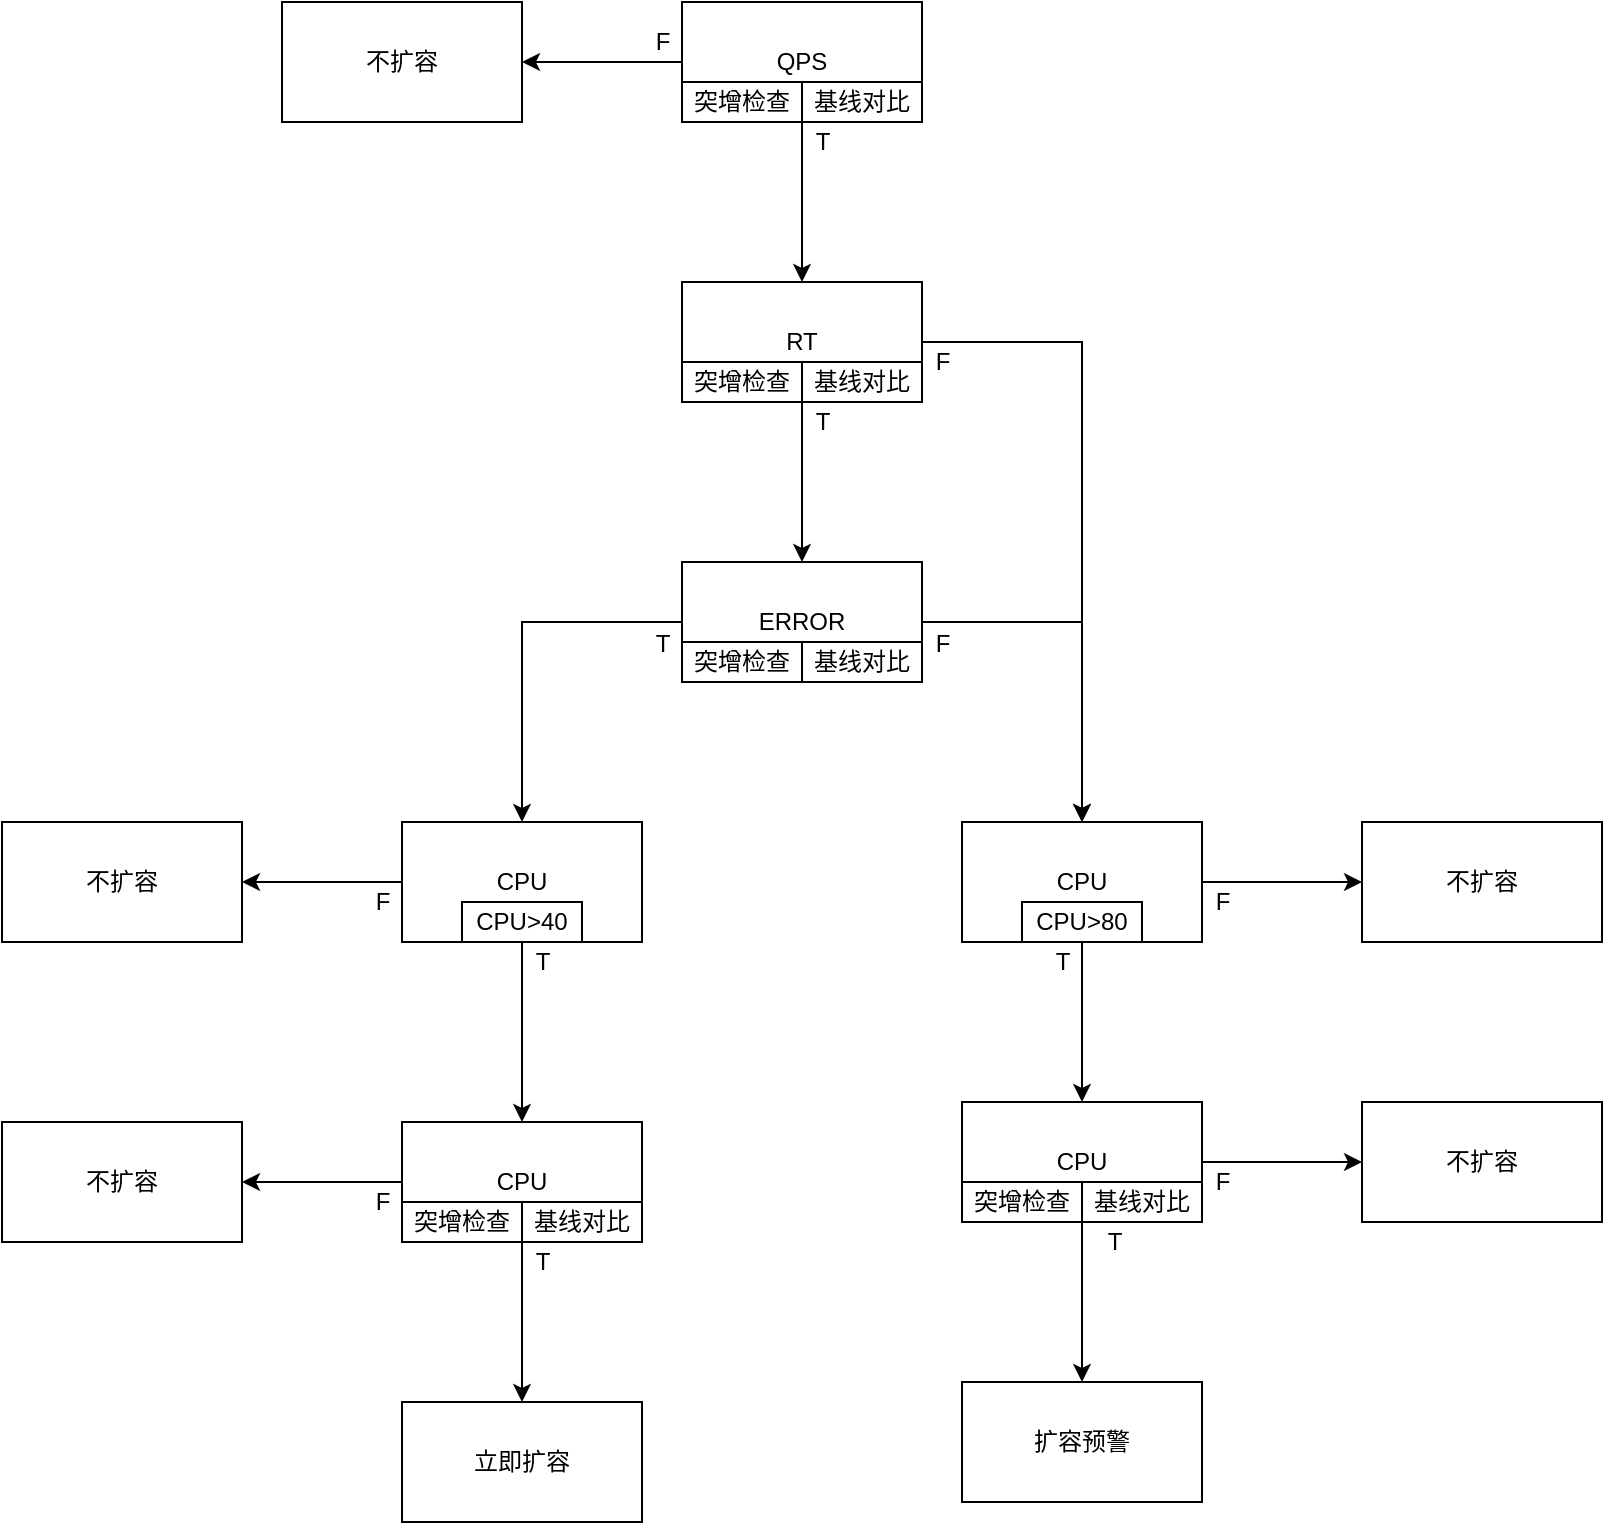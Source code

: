<mxfile version="13.1.3" type="github">
  <diagram id="JMXbrlBG7XZcy_HgXCFt" name="Page-1">
    <mxGraphModel dx="1774" dy="1081" grid="1" gridSize="10" guides="1" tooltips="1" connect="1" arrows="1" fold="1" page="1" pageScale="1" pageWidth="827" pageHeight="1169" math="0" shadow="0">
      <root>
        <mxCell id="0" />
        <mxCell id="1" parent="0" />
        <mxCell id="BgIOdme0ElzrXmKlEbvz-3" value="" style="edgeStyle=orthogonalEdgeStyle;rounded=0;orthogonalLoop=1;jettySize=auto;html=1;" edge="1" parent="1" source="BgIOdme0ElzrXmKlEbvz-1" target="BgIOdme0ElzrXmKlEbvz-2">
          <mxGeometry relative="1" as="geometry" />
        </mxCell>
        <mxCell id="BgIOdme0ElzrXmKlEbvz-26" value="" style="edgeStyle=orthogonalEdgeStyle;rounded=0;orthogonalLoop=1;jettySize=auto;html=1;" edge="1" parent="1" source="BgIOdme0ElzrXmKlEbvz-1" target="BgIOdme0ElzrXmKlEbvz-25">
          <mxGeometry relative="1" as="geometry" />
        </mxCell>
        <mxCell id="BgIOdme0ElzrXmKlEbvz-1" value="QPS" style="rounded=0;whiteSpace=wrap;html=1;" vertex="1" parent="1">
          <mxGeometry x="354" y="270" width="120" height="60" as="geometry" />
        </mxCell>
        <mxCell id="BgIOdme0ElzrXmKlEbvz-25" value="不扩容" style="rounded=0;whiteSpace=wrap;html=1;" vertex="1" parent="1">
          <mxGeometry x="154" y="270" width="120" height="60" as="geometry" />
        </mxCell>
        <mxCell id="BgIOdme0ElzrXmKlEbvz-5" value="" style="edgeStyle=orthogonalEdgeStyle;rounded=0;orthogonalLoop=1;jettySize=auto;html=1;" edge="1" parent="1" source="BgIOdme0ElzrXmKlEbvz-2" target="BgIOdme0ElzrXmKlEbvz-4">
          <mxGeometry relative="1" as="geometry" />
        </mxCell>
        <mxCell id="BgIOdme0ElzrXmKlEbvz-11" style="edgeStyle=orthogonalEdgeStyle;rounded=0;orthogonalLoop=1;jettySize=auto;html=1;exitX=1;exitY=0.5;exitDx=0;exitDy=0;" edge="1" parent="1" source="BgIOdme0ElzrXmKlEbvz-2" target="BgIOdme0ElzrXmKlEbvz-8">
          <mxGeometry relative="1" as="geometry" />
        </mxCell>
        <mxCell id="BgIOdme0ElzrXmKlEbvz-2" value="RT" style="rounded=0;whiteSpace=wrap;html=1;" vertex="1" parent="1">
          <mxGeometry x="354" y="410" width="120" height="60" as="geometry" />
        </mxCell>
        <mxCell id="BgIOdme0ElzrXmKlEbvz-7" value="" style="edgeStyle=orthogonalEdgeStyle;rounded=0;orthogonalLoop=1;jettySize=auto;html=1;" edge="1" parent="1" source="BgIOdme0ElzrXmKlEbvz-4" target="BgIOdme0ElzrXmKlEbvz-6">
          <mxGeometry relative="1" as="geometry" />
        </mxCell>
        <mxCell id="BgIOdme0ElzrXmKlEbvz-9" value="" style="edgeStyle=orthogonalEdgeStyle;rounded=0;orthogonalLoop=1;jettySize=auto;html=1;" edge="1" parent="1" source="BgIOdme0ElzrXmKlEbvz-4" target="BgIOdme0ElzrXmKlEbvz-8">
          <mxGeometry relative="1" as="geometry" />
        </mxCell>
        <mxCell id="BgIOdme0ElzrXmKlEbvz-4" value="ERROR" style="rounded=0;whiteSpace=wrap;html=1;" vertex="1" parent="1">
          <mxGeometry x="354" y="550" width="120" height="60" as="geometry" />
        </mxCell>
        <mxCell id="BgIOdme0ElzrXmKlEbvz-38" value="" style="edgeStyle=orthogonalEdgeStyle;rounded=0;orthogonalLoop=1;jettySize=auto;html=1;" edge="1" parent="1" source="BgIOdme0ElzrXmKlEbvz-8" target="BgIOdme0ElzrXmKlEbvz-37">
          <mxGeometry relative="1" as="geometry" />
        </mxCell>
        <mxCell id="BgIOdme0ElzrXmKlEbvz-60" value="" style="edgeStyle=orthogonalEdgeStyle;rounded=0;orthogonalLoop=1;jettySize=auto;html=1;" edge="1" parent="1" source="BgIOdme0ElzrXmKlEbvz-8" target="BgIOdme0ElzrXmKlEbvz-59">
          <mxGeometry relative="1" as="geometry" />
        </mxCell>
        <mxCell id="BgIOdme0ElzrXmKlEbvz-8" value="CPU" style="rounded=0;whiteSpace=wrap;html=1;" vertex="1" parent="1">
          <mxGeometry x="494" y="680" width="120" height="60" as="geometry" />
        </mxCell>
        <mxCell id="BgIOdme0ElzrXmKlEbvz-62" value="" style="edgeStyle=orthogonalEdgeStyle;rounded=0;orthogonalLoop=1;jettySize=auto;html=1;" edge="1" parent="1" source="BgIOdme0ElzrXmKlEbvz-59" target="BgIOdme0ElzrXmKlEbvz-61">
          <mxGeometry relative="1" as="geometry" />
        </mxCell>
        <mxCell id="BgIOdme0ElzrXmKlEbvz-64" value="" style="edgeStyle=orthogonalEdgeStyle;rounded=0;orthogonalLoop=1;jettySize=auto;html=1;" edge="1" parent="1" source="BgIOdme0ElzrXmKlEbvz-59" target="BgIOdme0ElzrXmKlEbvz-63">
          <mxGeometry relative="1" as="geometry" />
        </mxCell>
        <mxCell id="BgIOdme0ElzrXmKlEbvz-59" value="CPU" style="rounded=0;whiteSpace=wrap;html=1;" vertex="1" parent="1">
          <mxGeometry x="494" y="820" width="120" height="60" as="geometry" />
        </mxCell>
        <mxCell id="BgIOdme0ElzrXmKlEbvz-63" value="不扩容" style="rounded=0;whiteSpace=wrap;html=1;" vertex="1" parent="1">
          <mxGeometry x="694" y="820" width="120" height="60" as="geometry" />
        </mxCell>
        <mxCell id="BgIOdme0ElzrXmKlEbvz-61" value="扩容预警" style="rounded=0;whiteSpace=wrap;html=1;" vertex="1" parent="1">
          <mxGeometry x="494" y="960" width="120" height="60" as="geometry" />
        </mxCell>
        <mxCell id="BgIOdme0ElzrXmKlEbvz-37" value="不扩容" style="rounded=0;whiteSpace=wrap;html=1;" vertex="1" parent="1">
          <mxGeometry x="694" y="680" width="120" height="60" as="geometry" />
        </mxCell>
        <mxCell id="BgIOdme0ElzrXmKlEbvz-34" value="" style="edgeStyle=orthogonalEdgeStyle;rounded=0;orthogonalLoop=1;jettySize=auto;html=1;" edge="1" parent="1" source="BgIOdme0ElzrXmKlEbvz-6" target="BgIOdme0ElzrXmKlEbvz-33">
          <mxGeometry relative="1" as="geometry" />
        </mxCell>
        <mxCell id="BgIOdme0ElzrXmKlEbvz-40" value="" style="edgeStyle=orthogonalEdgeStyle;rounded=0;orthogonalLoop=1;jettySize=auto;html=1;" edge="1" parent="1" source="BgIOdme0ElzrXmKlEbvz-6" target="BgIOdme0ElzrXmKlEbvz-39">
          <mxGeometry relative="1" as="geometry" />
        </mxCell>
        <mxCell id="BgIOdme0ElzrXmKlEbvz-6" value="CPU" style="rounded=0;whiteSpace=wrap;html=1;" vertex="1" parent="1">
          <mxGeometry x="214" y="680" width="120" height="60" as="geometry" />
        </mxCell>
        <mxCell id="BgIOdme0ElzrXmKlEbvz-48" value="" style="edgeStyle=orthogonalEdgeStyle;rounded=0;orthogonalLoop=1;jettySize=auto;html=1;" edge="1" parent="1" source="BgIOdme0ElzrXmKlEbvz-39" target="BgIOdme0ElzrXmKlEbvz-47">
          <mxGeometry relative="1" as="geometry" />
        </mxCell>
        <mxCell id="BgIOdme0ElzrXmKlEbvz-52" value="" style="edgeStyle=orthogonalEdgeStyle;rounded=0;orthogonalLoop=1;jettySize=auto;html=1;" edge="1" parent="1" source="BgIOdme0ElzrXmKlEbvz-39" target="BgIOdme0ElzrXmKlEbvz-51">
          <mxGeometry relative="1" as="geometry" />
        </mxCell>
        <mxCell id="BgIOdme0ElzrXmKlEbvz-39" value="CPU" style="rounded=0;whiteSpace=wrap;html=1;" vertex="1" parent="1">
          <mxGeometry x="214" y="830" width="120" height="60" as="geometry" />
        </mxCell>
        <mxCell id="BgIOdme0ElzrXmKlEbvz-51" value="不扩容" style="rounded=0;whiteSpace=wrap;html=1;" vertex="1" parent="1">
          <mxGeometry x="14" y="830" width="120" height="60" as="geometry" />
        </mxCell>
        <mxCell id="BgIOdme0ElzrXmKlEbvz-47" value="立即扩容" style="rounded=0;whiteSpace=wrap;html=1;" vertex="1" parent="1">
          <mxGeometry x="214" y="970" width="120" height="60" as="geometry" />
        </mxCell>
        <mxCell id="BgIOdme0ElzrXmKlEbvz-33" value="不扩容" style="rounded=0;whiteSpace=wrap;html=1;" vertex="1" parent="1">
          <mxGeometry x="14" y="680" width="120" height="60" as="geometry" />
        </mxCell>
        <mxCell id="BgIOdme0ElzrXmKlEbvz-14" value="突增检查" style="rounded=0;whiteSpace=wrap;html=1;" vertex="1" parent="1">
          <mxGeometry x="354" y="590" width="60" height="20" as="geometry" />
        </mxCell>
        <mxCell id="BgIOdme0ElzrXmKlEbvz-15" value="基线对比" style="rounded=0;whiteSpace=wrap;html=1;" vertex="1" parent="1">
          <mxGeometry x="414" y="590" width="60" height="20" as="geometry" />
        </mxCell>
        <mxCell id="BgIOdme0ElzrXmKlEbvz-16" value="突增检查" style="rounded=0;whiteSpace=wrap;html=1;" vertex="1" parent="1">
          <mxGeometry x="354" y="310" width="60" height="20" as="geometry" />
        </mxCell>
        <mxCell id="BgIOdme0ElzrXmKlEbvz-17" value="基线对比" style="rounded=0;whiteSpace=wrap;html=1;" vertex="1" parent="1">
          <mxGeometry x="414" y="310" width="60" height="20" as="geometry" />
        </mxCell>
        <mxCell id="BgIOdme0ElzrXmKlEbvz-18" value="突增检查" style="rounded=0;whiteSpace=wrap;html=1;" vertex="1" parent="1">
          <mxGeometry x="354" y="450" width="60" height="20" as="geometry" />
        </mxCell>
        <mxCell id="BgIOdme0ElzrXmKlEbvz-19" value="基线对比" style="rounded=0;whiteSpace=wrap;html=1;" vertex="1" parent="1">
          <mxGeometry x="414" y="450" width="60" height="20" as="geometry" />
        </mxCell>
        <mxCell id="BgIOdme0ElzrXmKlEbvz-24" value="T" style="text;html=1;align=center;verticalAlign=middle;resizable=0;points=[];autosize=1;" vertex="1" parent="1">
          <mxGeometry x="414" y="330" width="20" height="20" as="geometry" />
        </mxCell>
        <mxCell id="BgIOdme0ElzrXmKlEbvz-27" value="F" style="text;html=1;align=center;verticalAlign=middle;resizable=0;points=[];autosize=1;" vertex="1" parent="1">
          <mxGeometry x="334" y="280" width="20" height="20" as="geometry" />
        </mxCell>
        <mxCell id="BgIOdme0ElzrXmKlEbvz-28" value="T" style="text;html=1;align=center;verticalAlign=middle;resizable=0;points=[];autosize=1;" vertex="1" parent="1">
          <mxGeometry x="414" y="470" width="20" height="20" as="geometry" />
        </mxCell>
        <mxCell id="BgIOdme0ElzrXmKlEbvz-29" value="F" style="text;html=1;align=center;verticalAlign=middle;resizable=0;points=[];autosize=1;" vertex="1" parent="1">
          <mxGeometry x="474" y="440" width="20" height="20" as="geometry" />
        </mxCell>
        <mxCell id="BgIOdme0ElzrXmKlEbvz-30" value="F" style="text;html=1;align=center;verticalAlign=middle;resizable=0;points=[];autosize=1;" vertex="1" parent="1">
          <mxGeometry x="474" y="581" width="20" height="20" as="geometry" />
        </mxCell>
        <mxCell id="BgIOdme0ElzrXmKlEbvz-32" value="T" style="text;html=1;align=center;verticalAlign=middle;resizable=0;points=[];autosize=1;" vertex="1" parent="1">
          <mxGeometry x="334" y="581" width="20" height="20" as="geometry" />
        </mxCell>
        <mxCell id="BgIOdme0ElzrXmKlEbvz-36" value="F" style="text;html=1;align=center;verticalAlign=middle;resizable=0;points=[];autosize=1;" vertex="1" parent="1">
          <mxGeometry x="194" y="710" width="20" height="20" as="geometry" />
        </mxCell>
        <mxCell id="BgIOdme0ElzrXmKlEbvz-42" value="T" style="text;html=1;align=center;verticalAlign=middle;resizable=0;points=[];autosize=1;" vertex="1" parent="1">
          <mxGeometry x="274" y="740" width="20" height="20" as="geometry" />
        </mxCell>
        <mxCell id="BgIOdme0ElzrXmKlEbvz-43" value="T" style="text;html=1;align=center;verticalAlign=middle;resizable=0;points=[];autosize=1;" vertex="1" parent="1">
          <mxGeometry x="534" y="740" width="20" height="20" as="geometry" />
        </mxCell>
        <mxCell id="BgIOdme0ElzrXmKlEbvz-44" value="F" style="text;html=1;align=center;verticalAlign=middle;resizable=0;points=[];autosize=1;" vertex="1" parent="1">
          <mxGeometry x="614" y="710" width="20" height="20" as="geometry" />
        </mxCell>
        <mxCell id="BgIOdme0ElzrXmKlEbvz-45" value="突增检查" style="rounded=0;whiteSpace=wrap;html=1;" vertex="1" parent="1">
          <mxGeometry x="214" y="870" width="60" height="20" as="geometry" />
        </mxCell>
        <mxCell id="BgIOdme0ElzrXmKlEbvz-46" value="基线对比" style="rounded=0;whiteSpace=wrap;html=1;" vertex="1" parent="1">
          <mxGeometry x="274" y="870" width="60" height="20" as="geometry" />
        </mxCell>
        <mxCell id="BgIOdme0ElzrXmKlEbvz-53" value="T" style="text;html=1;align=center;verticalAlign=middle;resizable=0;points=[];autosize=1;" vertex="1" parent="1">
          <mxGeometry x="274" y="890" width="20" height="20" as="geometry" />
        </mxCell>
        <mxCell id="BgIOdme0ElzrXmKlEbvz-54" value="F" style="text;html=1;align=center;verticalAlign=middle;resizable=0;points=[];autosize=1;" vertex="1" parent="1">
          <mxGeometry x="194" y="860" width="20" height="20" as="geometry" />
        </mxCell>
        <mxCell id="BgIOdme0ElzrXmKlEbvz-65" value="F" style="text;html=1;align=center;verticalAlign=middle;resizable=0;points=[];autosize=1;" vertex="1" parent="1">
          <mxGeometry x="614" y="850" width="20" height="20" as="geometry" />
        </mxCell>
        <mxCell id="BgIOdme0ElzrXmKlEbvz-66" value="T" style="text;html=1;align=center;verticalAlign=middle;resizable=0;points=[];autosize=1;" vertex="1" parent="1">
          <mxGeometry x="560" y="880" width="20" height="20" as="geometry" />
        </mxCell>
        <mxCell id="BgIOdme0ElzrXmKlEbvz-67" value="突增检查" style="rounded=0;whiteSpace=wrap;html=1;" vertex="1" parent="1">
          <mxGeometry x="494" y="860" width="60" height="20" as="geometry" />
        </mxCell>
        <mxCell id="BgIOdme0ElzrXmKlEbvz-68" value="基线对比" style="rounded=0;whiteSpace=wrap;html=1;" vertex="1" parent="1">
          <mxGeometry x="554" y="860" width="60" height="20" as="geometry" />
        </mxCell>
        <mxCell id="BgIOdme0ElzrXmKlEbvz-69" value="&lt;span&gt;CPU&amp;gt;40&lt;/span&gt;" style="rounded=0;whiteSpace=wrap;html=1;" vertex="1" parent="1">
          <mxGeometry x="244" y="720" width="60" height="20" as="geometry" />
        </mxCell>
        <mxCell id="BgIOdme0ElzrXmKlEbvz-70" value="&lt;span&gt;CPU&amp;gt;80&lt;/span&gt;" style="rounded=0;whiteSpace=wrap;html=1;" vertex="1" parent="1">
          <mxGeometry x="524" y="720" width="60" height="20" as="geometry" />
        </mxCell>
      </root>
    </mxGraphModel>
  </diagram>
</mxfile>
